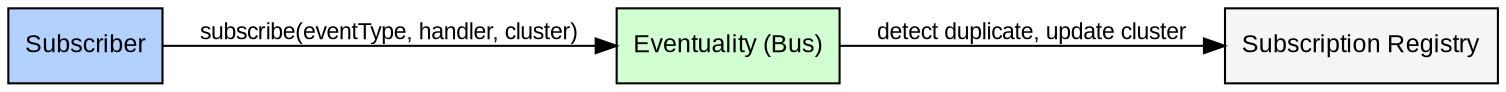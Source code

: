 // Eventuality - Sequence Diagram: Handle Duplicate Subscription
digraph DuplicateSubscriptionSequence {
    rankdir=LR
    node [shape=box, style=filled, fontname=Arial, fontsize=12]
    edge [fontname=Arial, fontsize=11]

    Subscriber [label="Subscriber", fillcolor="#B3D1FF"]
    Eventuality [label="Eventuality (Bus)", fillcolor="#D1FFD1"]
    SubscriptionRegistry [label="Subscription Registry", fillcolor="#F5F5F5"]

    Subscriber -> Eventuality [label="subscribe(eventType, handler, cluster)"]
    Eventuality -> SubscriptionRegistry [label="detect duplicate, update cluster"]
}
